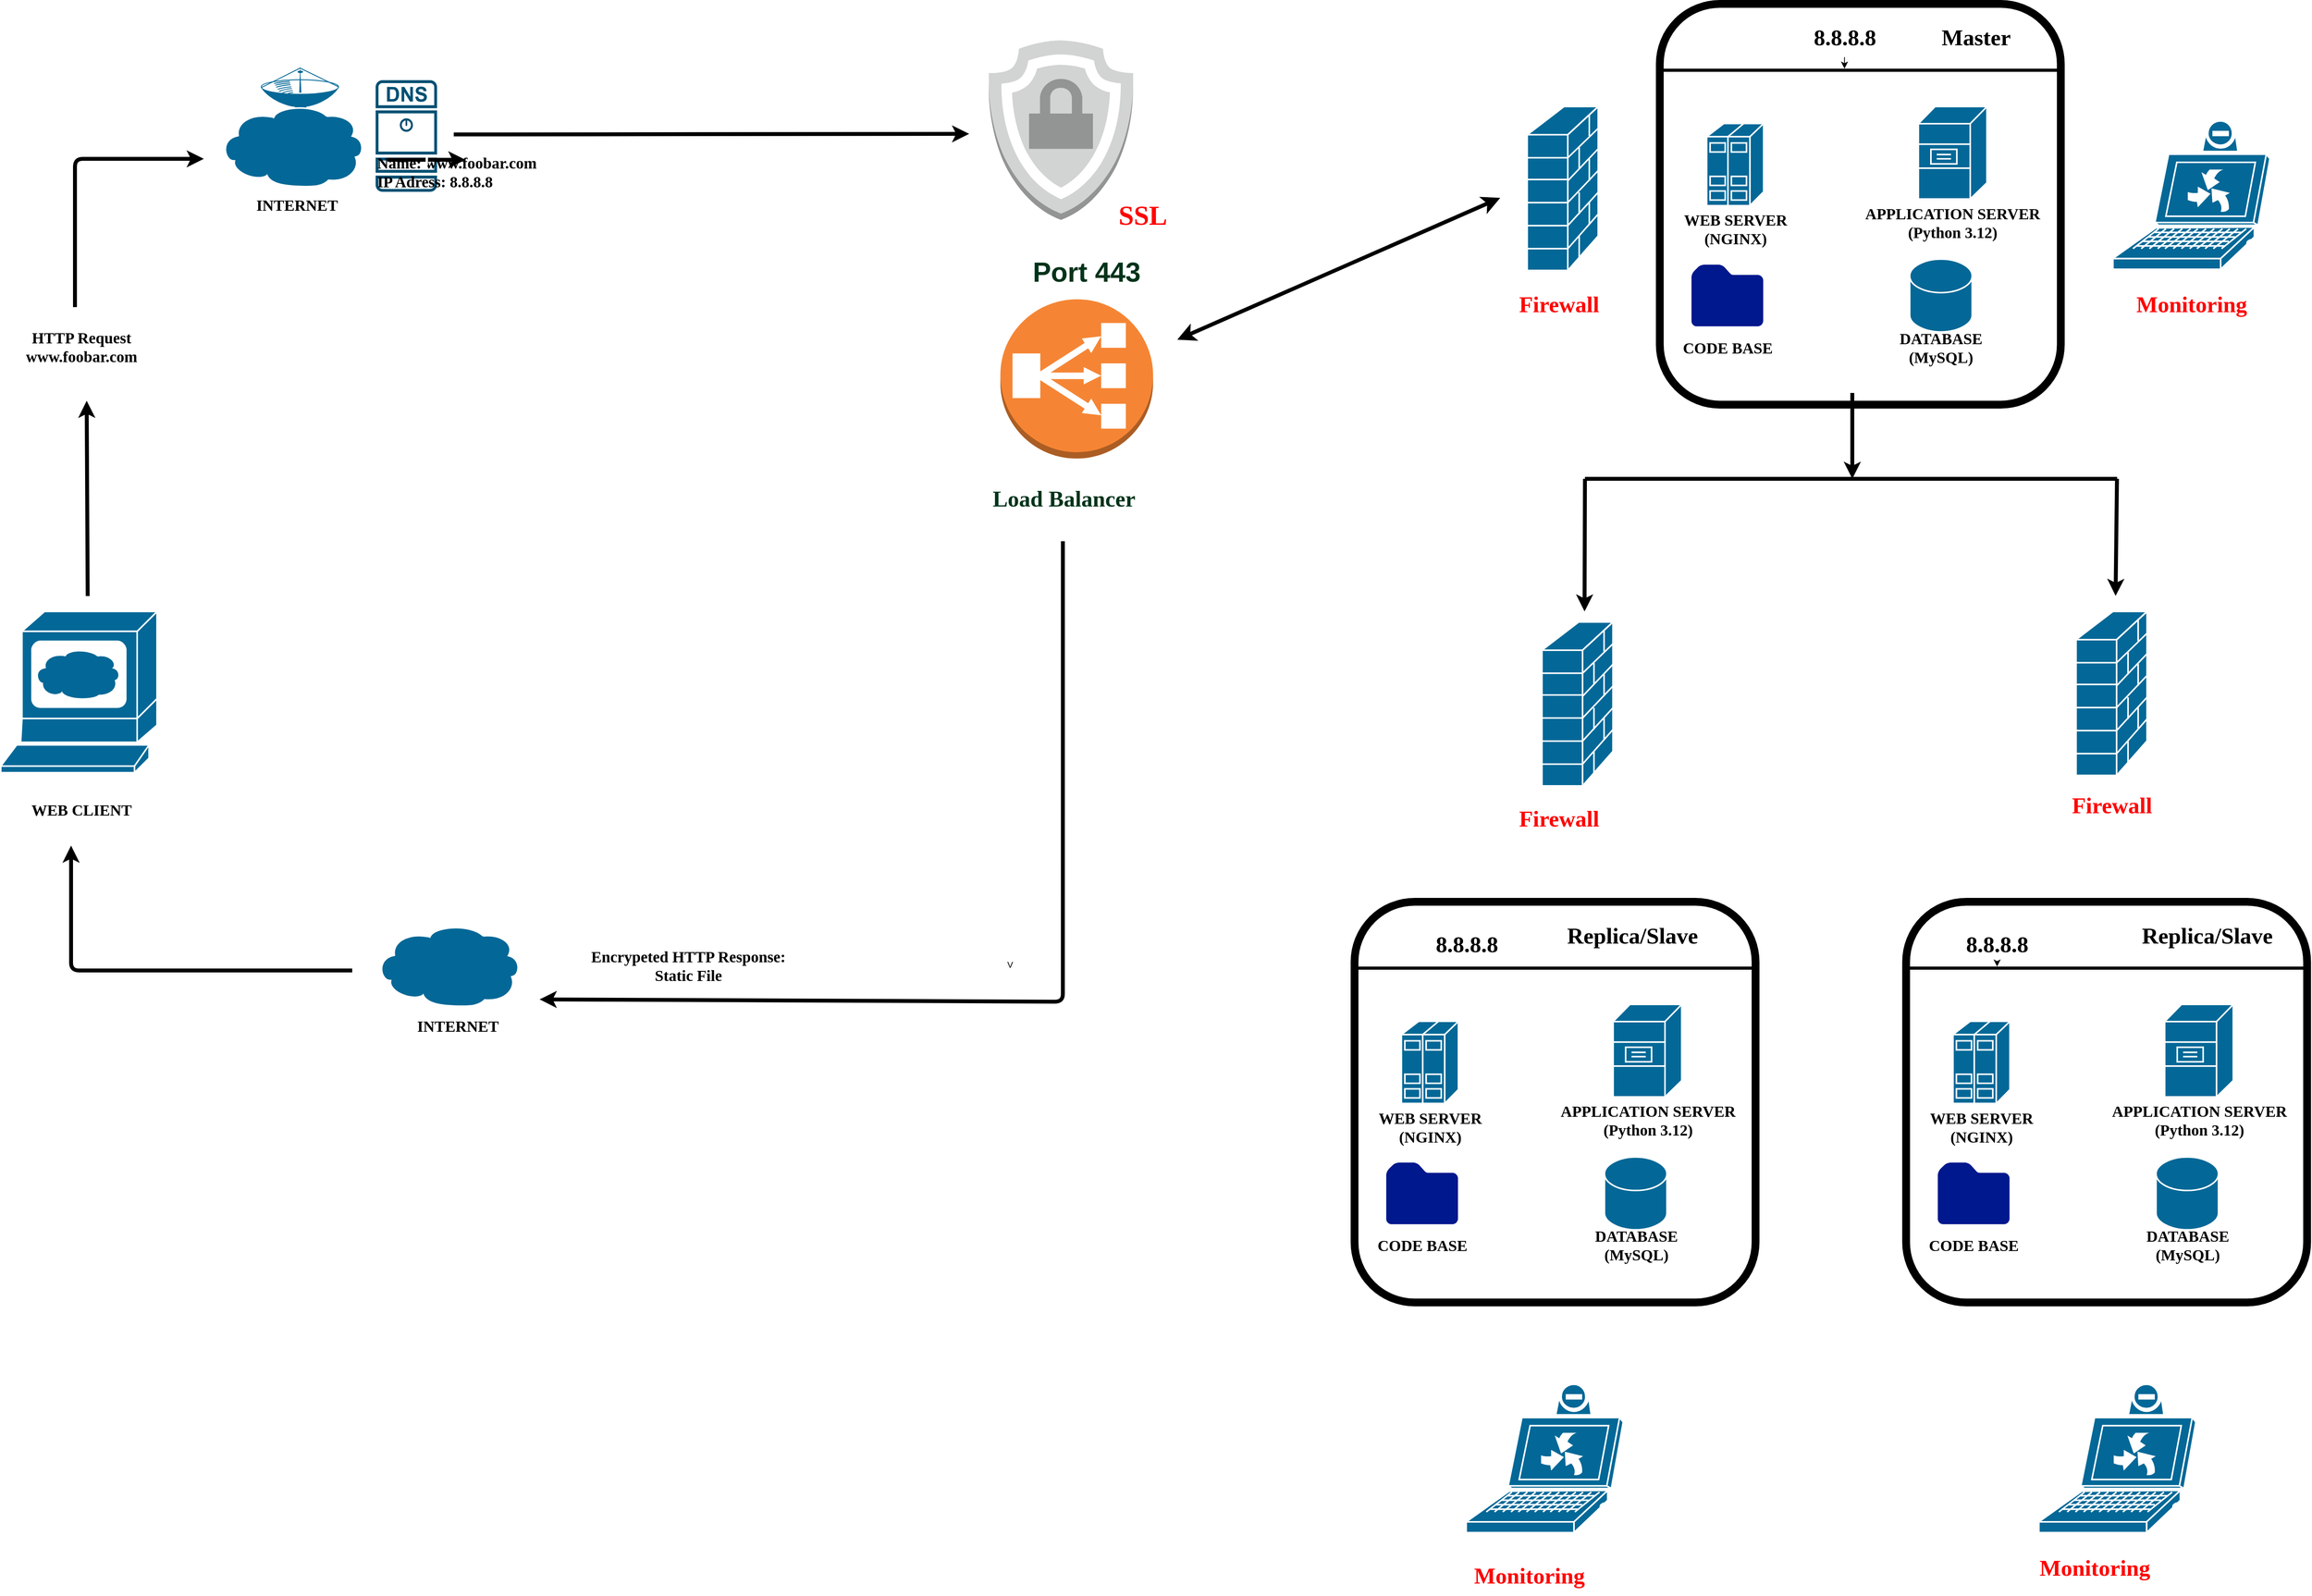 <mxfile>
    <diagram id="pcLMPnf7S4f5gRxfVi-A" name="Page-1">
        <mxGraphModel dx="6210" dy="4288" grid="0" gridSize="10" guides="1" tooltips="1" connect="1" arrows="1" fold="1" page="1" pageScale="1" pageWidth="3000" pageHeight="3000" math="0" shadow="0">
            <root>
                <mxCell id="0"/>
                <mxCell id="1" parent="0"/>
                <mxCell id="2" value="" style="whiteSpace=wrap;html=1;aspect=fixed;strokeWidth=10;fontFamily=Tahoma;fontSize=20;fillColor=none;rounded=1;" vertex="1" parent="1">
                    <mxGeometry x="2069.77" y="171.46" width="513.47" height="513.47" as="geometry"/>
                </mxCell>
                <mxCell id="3" value="" style="shape=mxgraph.cisco.computers_and_peripherals.web_browser;html=1;pointerEvents=1;dashed=0;fillColor=#036897;strokeColor=#ffffff;strokeWidth=2;verticalLabelPosition=bottom;verticalAlign=top;align=center;outlineConnect=0;rounded=1;" vertex="1" parent="1">
                    <mxGeometry x="-370" y="-200.47" width="200.07" height="206.53" as="geometry"/>
                </mxCell>
                <mxCell id="4" value="" style="shape=mxgraph.cisco.servers.file_server;html=1;pointerEvents=1;dashed=0;fillColor=#036897;strokeColor=#ffffff;strokeWidth=2;verticalLabelPosition=bottom;verticalAlign=top;align=center;outlineConnect=0;rounded=1;" vertex="1" parent="1">
                    <mxGeometry x="2400.86" y="302.99" width="87.83" height="118.47" as="geometry"/>
                </mxCell>
                <mxCell id="5" value="" style="shape=mxgraph.cisco.storage.relational_database;html=1;pointerEvents=1;dashed=0;fillColor=#036897;strokeColor=#ffffff;strokeWidth=2;verticalLabelPosition=bottom;verticalAlign=top;align=center;outlineConnect=0;fontFamily=Helvetica;fontSize=12;fontColor=default;rounded=1;" vertex="1" parent="1">
                    <mxGeometry x="2389.77" y="498.46" width="80" height="93.33" as="geometry"/>
                </mxCell>
                <mxCell id="6" value="" style="shape=mxgraph.cisco.servers.standard_host;html=1;pointerEvents=1;dashed=0;fillColor=#036897;strokeColor=#ffffff;strokeWidth=2;verticalLabelPosition=bottom;verticalAlign=top;align=center;outlineConnect=0;rounded=1;" vertex="1" parent="1">
                    <mxGeometry x="2129.77" y="324.67" width="73" height="105.26" as="geometry"/>
                </mxCell>
                <mxCell id="7" value="" style="shape=mxgraph.cisco.wireless.ground_terminal;html=1;pointerEvents=1;dashed=0;fillColor=#036897;strokeColor=#ffffff;strokeWidth=2;verticalLabelPosition=bottom;verticalAlign=top;align=center;outlineConnect=0;rounded=1;" vertex="1" parent="1">
                    <mxGeometry x="-36.5" y="-900.47" width="99" height="122" as="geometry"/>
                </mxCell>
                <mxCell id="8" value="" style="shape=mxgraph.cisco.storage.cloud;html=1;pointerEvents=1;dashed=0;fillColor=#036897;strokeColor=#ffffff;strokeWidth=2;verticalLabelPosition=bottom;verticalAlign=top;align=center;outlineConnect=0;rounded=1;" vertex="1" parent="1">
                    <mxGeometry x="-90" y="-850.47" width="186" height="106" as="geometry"/>
                </mxCell>
                <mxCell id="9" value="&lt;b&gt;&lt;font style=&quot;font-size: 20px;&quot; face=&quot;Tahoma&quot;&gt;INTERNET&lt;/font&gt;&lt;/b&gt;" style="text;html=1;align=center;verticalAlign=middle;resizable=0;points=[];autosize=1;strokeColor=none;fillColor=none;rounded=1;" vertex="1" parent="1">
                    <mxGeometry x="-56.5" y="-742.26" width="130" height="40" as="geometry"/>
                </mxCell>
                <mxCell id="10" value="&lt;font face=&quot;Tahoma&quot;&gt;&lt;span style=&quot;font-size: 20px;&quot;&gt;&lt;b&gt;WEB CLIENT&lt;/b&gt;&lt;/span&gt;&lt;/font&gt;" style="text;html=1;align=center;verticalAlign=middle;resizable=0;points=[];autosize=1;rounded=1;" vertex="1" parent="1">
                    <mxGeometry x="-341.72" y="33.2" width="150" height="40" as="geometry"/>
                </mxCell>
                <mxCell id="11" value="&lt;b&gt;&lt;font style=&quot;font-size: 20px;&quot; face=&quot;Tahoma&quot;&gt;WEB SERVER&lt;br&gt;(NGINX)&lt;br&gt;&lt;/font&gt;&lt;/b&gt;" style="text;html=1;align=center;verticalAlign=middle;resizable=0;points=[];autosize=1;strokeColor=none;fillColor=none;rounded=1;" vertex="1" parent="1">
                    <mxGeometry x="2086.27" y="429.93" width="160" height="60" as="geometry"/>
                </mxCell>
                <mxCell id="12" value="&lt;font face=&quot;Tahoma&quot;&gt;&lt;span style=&quot;font-size: 20px;&quot;&gt;&lt;b&gt;DATABASE&lt;br&gt;(MySQL)&lt;br&gt;&lt;/b&gt;&lt;/span&gt;&lt;/font&gt;" style="text;html=1;align=center;verticalAlign=middle;resizable=0;points=[];autosize=1;strokeColor=none;fillColor=none;rounded=1;" vertex="1" parent="1">
                    <mxGeometry x="2364.77" y="581.46" width="130" height="60" as="geometry"/>
                </mxCell>
                <mxCell id="13" value="&lt;b&gt;&lt;font style=&quot;font-size: 20px;&quot; face=&quot;Tahoma&quot;&gt;APPLICATION SERVER&lt;br&gt;(Python 3.12)&lt;br&gt;&lt;/font&gt;&lt;/b&gt;" style="text;html=1;align=center;verticalAlign=middle;resizable=0;points=[];autosize=1;strokeColor=none;fillColor=none;rounded=1;" vertex="1" parent="1">
                    <mxGeometry x="2319.77" y="421.46" width="250" height="60" as="geometry"/>
                </mxCell>
                <mxCell id="14" value="&lt;b&gt;&lt;font style=&quot;font-size: 20px;&quot; face=&quot;Tahoma&quot;&gt;CODE BASE&lt;/font&gt;&lt;/b&gt;" style="text;html=1;align=center;verticalAlign=middle;resizable=0;points=[];autosize=1;strokeColor=none;fillColor=none;rounded=1;" vertex="1" parent="1">
                    <mxGeometry x="2086.27" y="591.46" width="140" height="40" as="geometry"/>
                </mxCell>
                <mxCell id="15" value="" style="line;strokeWidth=4;direction=west;html=1;perimeter=backbonePerimeter;points=[];outlineConnect=0;fontFamily=Tahoma;fontSize=20;fillColor=none;rotation=0;rounded=1;" vertex="1" parent="1">
                    <mxGeometry x="2069.77" y="251.46" width="510" height="10" as="geometry"/>
                </mxCell>
                <mxCell id="16" value="" style="points=[[0.015,0.015,0],[0.985,0.015,0],[0.985,0.985,0],[0.015,0.985,0],[0.25,0,0],[0.5,0,0],[0.75,0,0],[1,0.25,0],[1,0.5,0],[1,0.75,0],[0.75,1,0],[0.5,1,0],[0.25,1,0],[0,0.75,0],[0,0.5,0],[0,0.25,0]];verticalLabelPosition=bottom;html=1;verticalAlign=top;aspect=fixed;align=center;pointerEvents=1;shape=mxgraph.cisco19.dns_server;fillColor=#005073;strokeColor=none;strokeWidth=10;fontFamily=Tahoma;fontSize=20;rounded=1;" vertex="1" parent="1">
                    <mxGeometry x="110" y="-881.21" width="78.65" height="143" as="geometry"/>
                </mxCell>
                <mxCell id="17" value="" style="aspect=fixed;pointerEvents=1;shadow=0;dashed=0;html=1;strokeColor=none;labelPosition=center;verticalLabelPosition=bottom;verticalAlign=top;align=center;fillColor=#00188D;shape=mxgraph.mscae.enterprise.folder;strokeWidth=10;fontFamily=Tahoma;fontSize=20;rounded=1;" vertex="1" parent="1">
                    <mxGeometry x="2110.34" y="505.63" width="91.86" height="79" as="geometry"/>
                </mxCell>
                <mxCell id="18" value="" style="edgeStyle=none;html=1;" edge="1" parent="1" source="19" target="15">
                    <mxGeometry relative="1" as="geometry"/>
                </mxCell>
                <mxCell id="19" value="&lt;b&gt;&lt;font style=&quot;font-size: 29px;&quot; face=&quot;Tahoma&quot;&gt;8.8.8.8&lt;/font&gt;&lt;/b&gt;" style="text;html=1;align=center;verticalAlign=middle;resizable=0;points=[];autosize=1;strokeColor=none;fillColor=none;rounded=1;" vertex="1" parent="1">
                    <mxGeometry x="2126.27" y="201.46" width="120" height="50" as="geometry"/>
                </mxCell>
                <mxCell id="20" value="" style="shape=mxgraph.cisco.storage.cloud;pointerEvents=1;dashed=0;fillColor=#036897;strokeColor=#ffffff;strokeWidth=2;verticalLabelPosition=bottom;verticalAlign=top;align=center;outlineConnect=0;rounded=1;" vertex="1" parent="1">
                    <mxGeometry x="110" y="199.73" width="186" height="106" as="geometry"/>
                </mxCell>
                <mxCell id="21" value="&lt;b&gt;&lt;font style=&quot;font-size: 20px;&quot; face=&quot;Tahoma&quot;&gt;HTTP Request&lt;br&gt;www.foobar.com&lt;br&gt;&lt;/font&gt;&lt;/b&gt;" style="text;html=1;align=center;verticalAlign=middle;resizable=0;points=[];autosize=1;strokeColor=none;fillColor=none;rounded=1;" vertex="1" parent="1">
                    <mxGeometry x="-366.72" y="-570.47" width="200" height="60" as="geometry"/>
                </mxCell>
                <mxCell id="22" value="&lt;b&gt;&lt;font style=&quot;font-size: 20px;&quot; face=&quot;Tahoma&quot;&gt;Encrypeted HTTP Response:&lt;br&gt;Static File&lt;br&gt;&lt;/font&gt;&lt;/b&gt;" style="text;html=1;align=center;verticalAlign=middle;resizable=0;points=[];autosize=1;strokeColor=none;fillColor=none;rounded=1;" vertex="1" parent="1">
                    <mxGeometry x="355" y="222.73" width="310" height="60" as="geometry"/>
                </mxCell>
                <mxCell id="23" value="&lt;b&gt;&lt;font style=&quot;font-size: 20px;&quot; face=&quot;Tahoma&quot;&gt;Name: www.foobar.com&lt;br&gt;IP Adress: 8.8.8.8&lt;br&gt;&lt;/font&gt;&lt;/b&gt;" style="text;html=1;align=left;verticalAlign=middle;resizable=0;points=[];autosize=1;strokeColor=none;fillColor=none;rounded=1;" vertex="1" parent="1">
                    <mxGeometry x="110" y="-793.94" width="270" height="60" as="geometry"/>
                </mxCell>
                <mxCell id="24" value="&lt;b&gt;&lt;font style=&quot;font-size: 20px;&quot; face=&quot;Tahoma&quot;&gt;INTERNET&lt;/font&gt;&lt;/b&gt;" style="text;html=1;align=center;verticalAlign=middle;resizable=0;points=[];autosize=1;strokeColor=none;fillColor=none;rounded=1;" vertex="1" parent="1">
                    <mxGeometry x="150" y="309.73" width="130" height="40" as="geometry"/>
                </mxCell>
                <mxCell id="25" value="" style="whiteSpace=wrap;html=1;aspect=fixed;strokeWidth=10;fontFamily=Tahoma;fontSize=20;fillColor=none;rounded=1;" vertex="1" parent="1">
                    <mxGeometry x="1363.5" y="171.46" width="513.47" height="513.47" as="geometry"/>
                </mxCell>
                <mxCell id="26" value="" style="shape=mxgraph.cisco.servers.file_server;html=1;pointerEvents=1;dashed=0;fillColor=#036897;strokeColor=#ffffff;strokeWidth=2;verticalLabelPosition=bottom;verticalAlign=top;align=center;outlineConnect=0;rounded=1;" vertex="1" parent="1">
                    <mxGeometry x="1694.59" y="302.99" width="87.83" height="118.47" as="geometry"/>
                </mxCell>
                <mxCell id="27" value="" style="shape=mxgraph.cisco.storage.relational_database;html=1;pointerEvents=1;dashed=0;fillColor=#036897;strokeColor=#ffffff;strokeWidth=2;verticalLabelPosition=bottom;verticalAlign=top;align=center;outlineConnect=0;fontFamily=Helvetica;fontSize=12;fontColor=default;rounded=1;" vertex="1" parent="1">
                    <mxGeometry x="1683.5" y="498.46" width="80" height="93.33" as="geometry"/>
                </mxCell>
                <mxCell id="28" value="" style="shape=mxgraph.cisco.servers.standard_host;html=1;pointerEvents=1;dashed=0;fillColor=#036897;strokeColor=#ffffff;strokeWidth=2;verticalLabelPosition=bottom;verticalAlign=top;align=center;outlineConnect=0;rounded=1;" vertex="1" parent="1">
                    <mxGeometry x="1423.5" y="324.67" width="73" height="105.26" as="geometry"/>
                </mxCell>
                <mxCell id="29" value="&lt;b&gt;&lt;font style=&quot;font-size: 20px;&quot; face=&quot;Tahoma&quot;&gt;WEB SERVER&lt;br&gt;(NGINX)&lt;br&gt;&lt;/font&gt;&lt;/b&gt;" style="text;html=1;align=center;verticalAlign=middle;resizable=0;points=[];autosize=1;strokeColor=none;fillColor=none;rounded=1;" vertex="1" parent="1">
                    <mxGeometry x="1380" y="429.93" width="160" height="60" as="geometry"/>
                </mxCell>
                <mxCell id="30" value="&lt;font face=&quot;Tahoma&quot;&gt;&lt;span style=&quot;font-size: 20px;&quot;&gt;&lt;b&gt;DATABASE&lt;br&gt;(MySQL)&lt;br&gt;&lt;/b&gt;&lt;/span&gt;&lt;/font&gt;" style="text;html=1;align=center;verticalAlign=middle;resizable=0;points=[];autosize=1;strokeColor=none;fillColor=none;rounded=1;" vertex="1" parent="1">
                    <mxGeometry x="1658.5" y="581.46" width="130" height="60" as="geometry"/>
                </mxCell>
                <mxCell id="31" value="&lt;b&gt;&lt;font style=&quot;font-size: 20px;&quot; face=&quot;Tahoma&quot;&gt;APPLICATION SERVER&lt;br&gt;(Python 3.12)&lt;br&gt;&lt;/font&gt;&lt;/b&gt;" style="text;html=1;align=center;verticalAlign=middle;resizable=0;points=[];autosize=1;strokeColor=none;fillColor=none;rounded=1;" vertex="1" parent="1">
                    <mxGeometry x="1613.5" y="421.46" width="250" height="60" as="geometry"/>
                </mxCell>
                <mxCell id="32" value="&lt;b&gt;&lt;font style=&quot;font-size: 20px;&quot; face=&quot;Tahoma&quot;&gt;CODE BASE&lt;/font&gt;&lt;/b&gt;" style="text;html=1;align=center;verticalAlign=middle;resizable=0;points=[];autosize=1;strokeColor=none;fillColor=none;rounded=1;" vertex="1" parent="1">
                    <mxGeometry x="1380" y="591.46" width="140" height="40" as="geometry"/>
                </mxCell>
                <mxCell id="33" value="" style="line;strokeWidth=4;direction=west;html=1;perimeter=backbonePerimeter;points=[];outlineConnect=0;fontFamily=Tahoma;fontSize=20;fillColor=none;rotation=0;rounded=1;" vertex="1" parent="1">
                    <mxGeometry x="1363.5" y="251.46" width="510" height="10" as="geometry"/>
                </mxCell>
                <mxCell id="34" value="" style="aspect=fixed;pointerEvents=1;shadow=0;dashed=0;html=1;strokeColor=none;labelPosition=center;verticalLabelPosition=bottom;verticalAlign=top;align=center;fillColor=#00188D;shape=mxgraph.mscae.enterprise.folder;strokeWidth=10;fontFamily=Tahoma;fontSize=20;rounded=1;" vertex="1" parent="1">
                    <mxGeometry x="1404.07" y="505.63" width="91.86" height="79" as="geometry"/>
                </mxCell>
                <mxCell id="35" value="&lt;b&gt;&lt;font style=&quot;font-size: 29px;&quot; face=&quot;Tahoma&quot;&gt;8.8.8.8&lt;/font&gt;&lt;/b&gt;" style="text;html=1;align=center;verticalAlign=middle;resizable=0;points=[];autosize=1;strokeColor=none;fillColor=none;rounded=1;" vertex="1" parent="1">
                    <mxGeometry x="1446.5" y="201.46" width="120" height="50" as="geometry"/>
                </mxCell>
                <mxCell id="37" value="&lt;b&gt;&lt;font style=&quot;font-size: 29px;&quot; face=&quot;Tahoma&quot;&gt;Replica/Slave&lt;/font&gt;&lt;/b&gt;" style="text;html=1;align=center;verticalAlign=middle;resizable=0;points=[];autosize=1;strokeColor=none;fillColor=none;rounded=1;" vertex="1" parent="1">
                    <mxGeometry x="1603.5" y="189.73" width="230" height="50" as="geometry"/>
                </mxCell>
                <mxCell id="38" value="" style="outlineConnect=0;dashed=0;verticalLabelPosition=bottom;verticalAlign=top;align=center;html=1;shape=mxgraph.aws3.classic_load_balancer;fillColor=#F58534;gradientColor=none;" vertex="1" parent="1">
                    <mxGeometry x="910" y="-600.47" width="195.5" height="204" as="geometry"/>
                </mxCell>
                <mxCell id="39" value="" style="whiteSpace=wrap;html=1;aspect=fixed;strokeWidth=10;fontFamily=Tahoma;fontSize=20;fillColor=none;rounded=1;" vertex="1" parent="1">
                    <mxGeometry x="1754.36" y="-979" width="513.47" height="513.47" as="geometry"/>
                </mxCell>
                <mxCell id="40" value="" style="shape=mxgraph.cisco.servers.file_server;html=1;pointerEvents=1;dashed=0;fillColor=#036897;strokeColor=#ffffff;strokeWidth=2;verticalLabelPosition=bottom;verticalAlign=top;align=center;outlineConnect=0;rounded=1;" vertex="1" parent="1">
                    <mxGeometry x="2085.45" y="-847.47" width="87.83" height="118.47" as="geometry"/>
                </mxCell>
                <mxCell id="41" value="" style="shape=mxgraph.cisco.storage.relational_database;html=1;pointerEvents=1;dashed=0;fillColor=#036897;strokeColor=#ffffff;strokeWidth=2;verticalLabelPosition=bottom;verticalAlign=top;align=center;outlineConnect=0;fontFamily=Helvetica;fontSize=12;fontColor=default;rounded=1;" vertex="1" parent="1">
                    <mxGeometry x="2074.36" y="-652" width="80" height="93.33" as="geometry"/>
                </mxCell>
                <mxCell id="42" value="" style="shape=mxgraph.cisco.servers.standard_host;html=1;pointerEvents=1;dashed=0;fillColor=#036897;strokeColor=#ffffff;strokeWidth=2;verticalLabelPosition=bottom;verticalAlign=top;align=center;outlineConnect=0;rounded=1;" vertex="1" parent="1">
                    <mxGeometry x="1814.36" y="-825.79" width="73" height="105.26" as="geometry"/>
                </mxCell>
                <mxCell id="43" value="&lt;b&gt;&lt;font style=&quot;font-size: 20px;&quot; face=&quot;Tahoma&quot;&gt;WEB SERVER&lt;br&gt;(NGINX)&lt;br&gt;&lt;/font&gt;&lt;/b&gt;" style="text;html=1;align=center;verticalAlign=middle;resizable=0;points=[];autosize=1;strokeColor=none;fillColor=none;rounded=1;" vertex="1" parent="1">
                    <mxGeometry x="1770.86" y="-720.53" width="160" height="60" as="geometry"/>
                </mxCell>
                <mxCell id="44" value="&lt;font face=&quot;Tahoma&quot;&gt;&lt;span style=&quot;font-size: 20px;&quot;&gt;&lt;b&gt;DATABASE&lt;br&gt;(MySQL)&lt;br&gt;&lt;/b&gt;&lt;/span&gt;&lt;/font&gt;" style="text;html=1;align=center;verticalAlign=middle;resizable=0;points=[];autosize=1;strokeColor=none;fillColor=none;rounded=1;" vertex="1" parent="1">
                    <mxGeometry x="2049.36" y="-569" width="130" height="60" as="geometry"/>
                </mxCell>
                <mxCell id="45" value="&lt;b&gt;&lt;font style=&quot;font-size: 20px;&quot; face=&quot;Tahoma&quot;&gt;APPLICATION SERVER&lt;br&gt;(Python 3.12)&lt;br&gt;&lt;/font&gt;&lt;/b&gt;" style="text;html=1;align=center;verticalAlign=middle;resizable=0;points=[];autosize=1;strokeColor=none;fillColor=none;rounded=1;" vertex="1" parent="1">
                    <mxGeometry x="2004.36" y="-729" width="250" height="60" as="geometry"/>
                </mxCell>
                <mxCell id="46" value="&lt;b&gt;&lt;font style=&quot;font-size: 20px;&quot; face=&quot;Tahoma&quot;&gt;CODE BASE&lt;/font&gt;&lt;/b&gt;" style="text;html=1;align=center;verticalAlign=middle;resizable=0;points=[];autosize=1;strokeColor=none;fillColor=none;rounded=1;" vertex="1" parent="1">
                    <mxGeometry x="1770.86" y="-559" width="140" height="40" as="geometry"/>
                </mxCell>
                <mxCell id="47" value="" style="line;strokeWidth=4;direction=west;html=1;perimeter=backbonePerimeter;points=[];outlineConnect=0;fontFamily=Tahoma;fontSize=20;fillColor=none;rotation=0;rounded=1;" vertex="1" parent="1">
                    <mxGeometry x="1754.36" y="-899" width="510" height="10" as="geometry"/>
                </mxCell>
                <mxCell id="48" value="" style="aspect=fixed;pointerEvents=1;shadow=0;dashed=0;html=1;strokeColor=none;labelPosition=center;verticalLabelPosition=bottom;verticalAlign=top;align=center;fillColor=#00188D;shape=mxgraph.mscae.enterprise.folder;strokeWidth=10;fontFamily=Tahoma;fontSize=20;rounded=1;" vertex="1" parent="1">
                    <mxGeometry x="1794.93" y="-644.83" width="91.86" height="79" as="geometry"/>
                </mxCell>
                <mxCell id="49" value="" style="edgeStyle=none;html=1;" edge="1" parent="1" source="50" target="47">
                    <mxGeometry relative="1" as="geometry"/>
                </mxCell>
                <mxCell id="50" value="&lt;b&gt;&lt;font style=&quot;font-size: 29px;&quot; face=&quot;Tahoma&quot;&gt;8.8.8.8&lt;/font&gt;&lt;/b&gt;" style="text;html=1;align=center;verticalAlign=middle;resizable=0;points=[];autosize=1;strokeColor=none;fillColor=none;rounded=1;" vertex="1" parent="1">
                    <mxGeometry x="1930.86" y="-960.73" width="120" height="50" as="geometry"/>
                </mxCell>
                <mxCell id="51" value="&lt;b&gt;&lt;font style=&quot;font-size: 29px;&quot; face=&quot;Tahoma&quot;&gt;Master&lt;/font&gt;&lt;/b&gt;" style="text;html=1;align=center;verticalAlign=middle;resizable=0;points=[];autosize=1;strokeColor=none;fillColor=none;rounded=1;" vertex="1" parent="1">
                    <mxGeometry x="2099.36" y="-960.73" width="120" height="50" as="geometry"/>
                </mxCell>
                <mxCell id="53" value="" style="shape=mxgraph.cisco.computers_and_peripherals.upc;sketch=0;html=1;pointerEvents=1;dashed=0;fillColor=#036897;strokeColor=#ffffff;strokeWidth=2;verticalLabelPosition=bottom;verticalAlign=top;align=center;outlineConnect=0;" vertex="1" parent="1">
                    <mxGeometry x="1506.5" y="789.73" width="201.05" height="190" as="geometry"/>
                </mxCell>
                <mxCell id="55" value="" style="shape=mxgraph.cisco.computers_and_peripherals.upc;sketch=0;html=1;pointerEvents=1;dashed=0;fillColor=#036897;strokeColor=#ffffff;strokeWidth=2;verticalLabelPosition=bottom;verticalAlign=top;align=center;outlineConnect=0;" vertex="1" parent="1">
                    <mxGeometry x="2239.77" y="789.73" width="201.05" height="190" as="geometry"/>
                </mxCell>
                <mxCell id="56" value="" style="shape=mxgraph.cisco.computers_and_peripherals.upc;sketch=0;html=1;pointerEvents=1;dashed=0;fillColor=#036897;strokeColor=#ffffff;strokeWidth=2;verticalLabelPosition=bottom;verticalAlign=top;align=center;outlineConnect=0;" vertex="1" parent="1">
                    <mxGeometry x="2334.59" y="-829" width="201.05" height="190" as="geometry"/>
                </mxCell>
                <mxCell id="57" value="" style="shape=mxgraph.cisco.security.firewall;sketch=0;html=1;pointerEvents=1;dashed=0;fillColor=#036897;strokeColor=#ffffff;strokeWidth=2;verticalLabelPosition=bottom;verticalAlign=top;align=center;outlineConnect=0;" vertex="1" parent="1">
                    <mxGeometry x="1603.5" y="-187.0" width="90.9" height="210" as="geometry"/>
                </mxCell>
                <mxCell id="60" value="" style="shape=mxgraph.cisco.security.firewall;sketch=0;html=1;pointerEvents=1;dashed=0;fillColor=#036897;strokeColor=#ffffff;strokeWidth=2;verticalLabelPosition=bottom;verticalAlign=top;align=center;outlineConnect=0;" vertex="1" parent="1">
                    <mxGeometry x="1584.59" y="-847.47" width="90.9" height="210" as="geometry"/>
                </mxCell>
                <mxCell id="61" value="" style="shape=mxgraph.cisco.security.firewall;sketch=0;html=1;pointerEvents=1;dashed=0;fillColor=#036897;strokeColor=#ffffff;strokeWidth=2;verticalLabelPosition=bottom;verticalAlign=top;align=center;outlineConnect=0;" vertex="1" parent="1">
                    <mxGeometry x="2287.37" y="-200.47" width="90.9" height="210" as="geometry"/>
                </mxCell>
                <mxCell id="63" value="&lt;b&gt;&lt;font color=&quot;#ff0000&quot; style=&quot;font-size: 29px;&quot; face=&quot;Tahoma&quot;&gt;Firewall&lt;/font&gt;&lt;/b&gt;" style="text;html=1;align=center;verticalAlign=middle;resizable=0;points=[];autosize=1;strokeColor=none;fillColor=none;rounded=1;" vertex="1" parent="1">
                    <mxGeometry x="1554.59" y="39.53" width="140" height="50" as="geometry"/>
                </mxCell>
                <mxCell id="64" value="&lt;b&gt;&lt;font color=&quot;#ff0000&quot; style=&quot;font-size: 29px;&quot; face=&quot;Tahoma&quot;&gt;Firewall&lt;/font&gt;&lt;/b&gt;" style="text;html=1;align=center;verticalAlign=middle;resizable=0;points=[];autosize=1;strokeColor=none;fillColor=none;rounded=1;" vertex="1" parent="1">
                    <mxGeometry x="1554.59" y="-619" width="140" height="50" as="geometry"/>
                </mxCell>
                <mxCell id="65" value="&lt;b&gt;&lt;font color=&quot;#ff0000&quot; style=&quot;font-size: 29px;&quot; face=&quot;Tahoma&quot;&gt;Firewall&lt;/font&gt;&lt;/b&gt;" style="text;html=1;align=center;verticalAlign=middle;resizable=0;points=[];autosize=1;strokeColor=none;fillColor=none;rounded=1;" vertex="1" parent="1">
                    <mxGeometry x="2262.82" y="23" width="140" height="50" as="geometry"/>
                </mxCell>
                <mxCell id="66" value="&lt;b&gt;&lt;font style=&quot;font-size: 29px;&quot; face=&quot;Tahoma&quot;&gt;Load Balancer&lt;/font&gt;&lt;/b&gt;" style="text;html=1;align=center;verticalAlign=middle;resizable=0;points=[];autosize=1;strokeColor=none;fillColor=none;rounded=1;fontColor=#00331A;" vertex="1" parent="1">
                    <mxGeometry x="875.5" y="-370.47" width="230" height="50" as="geometry"/>
                </mxCell>
                <mxCell id="67" value="&lt;b&gt;&lt;font color=&quot;#ff0000&quot; style=&quot;font-size: 29px;&quot; face=&quot;Tahoma&quot;&gt;Monitoring&lt;/font&gt;&lt;/b&gt;" style="text;html=1;align=center;verticalAlign=middle;resizable=0;points=[];autosize=1;strokeColor=none;fillColor=none;rounded=1;" vertex="1" parent="1">
                    <mxGeometry x="2345.11" y="-619" width="180" height="50" as="geometry"/>
                </mxCell>
                <mxCell id="68" value="&lt;b&gt;&lt;font color=&quot;#ff0000&quot; style=&quot;font-size: 29px;&quot; face=&quot;Tahoma&quot;&gt;Monitoring&lt;/font&gt;&lt;/b&gt;" style="text;html=1;align=center;verticalAlign=middle;resizable=0;points=[];autosize=1;strokeColor=none;fillColor=none;rounded=1;" vertex="1" parent="1">
                    <mxGeometry x="2220.86" y="999.53" width="180" height="50" as="geometry"/>
                </mxCell>
                <mxCell id="69" value="&lt;b&gt;&lt;font color=&quot;#ff0000&quot; style=&quot;font-size: 29px;&quot; face=&quot;Tahoma&quot;&gt;Monitoring&lt;/font&gt;&lt;/b&gt;" style="text;html=1;align=center;verticalAlign=middle;resizable=0;points=[];autosize=1;strokeColor=none;fillColor=none;rounded=1;" vertex="1" parent="1">
                    <mxGeometry x="1496.5" y="1009.53" width="180" height="50" as="geometry"/>
                </mxCell>
                <mxCell id="70" value="" style="outlineConnect=0;dashed=0;verticalLabelPosition=bottom;verticalAlign=top;align=center;html=1;shape=mxgraph.aws3.ssl_padlock;fillColor=#D2D3D3;gradientColor=none;fontColor=#00331A;" vertex="1" parent="1">
                    <mxGeometry x="894.23" y="-932.26" width="185.77" height="230" as="geometry"/>
                </mxCell>
                <mxCell id="71" value="&lt;b&gt;&lt;font color=&quot;#ff0000&quot; style=&quot;font-size: 35px;&quot; face=&quot;Tahoma&quot;&gt;SSL&lt;/font&gt;&lt;/b&gt;" style="text;html=1;align=center;verticalAlign=middle;resizable=0;points=[];autosize=1;strokeColor=none;fillColor=none;rounded=1;" vertex="1" parent="1">
                    <mxGeometry x="1046.5" y="-738.21" width="90" height="60" as="geometry"/>
                </mxCell>
                <mxCell id="74" value="Port 443" style="text;html=1;align=center;verticalAlign=middle;resizable=0;points=[];autosize=1;strokeColor=none;fillColor=none;fontSize=35;fontColor=#00331A;fontStyle=1" vertex="1" parent="1">
                    <mxGeometry x="940" y="-666.3" width="160" height="60" as="geometry"/>
                </mxCell>
                <mxCell id="75" value="&lt;b&gt;&lt;font style=&quot;font-size: 29px;&quot; face=&quot;Tahoma&quot;&gt;Replica/Slave&lt;/font&gt;&lt;/b&gt;" style="text;html=1;align=center;verticalAlign=middle;resizable=0;points=[];autosize=1;strokeColor=none;fillColor=none;rounded=1;" vertex="1" parent="1">
                    <mxGeometry x="2339.77" y="189.73" width="230" height="50" as="geometry"/>
                </mxCell>
                <mxCell id="76" value="" style="edgeStyle=none;orthogonalLoop=1;jettySize=auto;html=1;strokeWidth=5;entryX=0.4;entryY=1.167;entryDx=0;entryDy=0;entryPerimeter=0;" edge="1" parent="1">
                    <mxGeometry width="100" relative="1" as="geometry">
                        <mxPoint x="-258.72" y="-220.29" as="sourcePoint"/>
                        <mxPoint x="-260" y="-470.47" as="targetPoint"/>
                        <Array as="points"/>
                    </mxGeometry>
                </mxCell>
                <mxCell id="78" value="" style="edgeStyle=none;orthogonalLoop=1;jettySize=auto;html=1;strokeWidth=5;" edge="1" parent="1">
                    <mxGeometry width="100" relative="1" as="geometry">
                        <mxPoint x="-275" y="-590.47" as="sourcePoint"/>
                        <mxPoint x="-110" y="-780.47" as="targetPoint"/>
                        <Array as="points">
                            <mxPoint x="-275" y="-780.47"/>
                        </Array>
                    </mxGeometry>
                </mxCell>
                <mxCell id="79" value="" style="edgeStyle=none;orthogonalLoop=1;jettySize=auto;html=1;strokeWidth=5;" edge="1" parent="1">
                    <mxGeometry width="100" relative="1" as="geometry">
                        <mxPoint x="210" y="-811.71" as="sourcePoint"/>
                        <mxPoint x="870" y="-812.47" as="targetPoint"/>
                        <Array as="points"/>
                    </mxGeometry>
                </mxCell>
                <mxCell id="82" value="" style="edgeStyle=none;orthogonalLoop=1;jettySize=auto;html=1;endArrow=classic;startArrow=classic;endSize=8;startSize=8;strokeWidth=5;fontSize=30;" edge="1" parent="1">
                    <mxGeometry width="100" relative="1" as="geometry">
                        <mxPoint x="1136.5" y="-548.74" as="sourcePoint"/>
                        <mxPoint x="1550" y="-730.47" as="targetPoint"/>
                        <Array as="points"/>
                    </mxGeometry>
                </mxCell>
                <mxCell id="84" value="" style="endArrow=classic;html=1;fontSize=35;fontColor=#00331A;strokeWidth=5;" edge="1" parent="1">
                    <mxGeometry width="50" height="50" relative="1" as="geometry">
                        <mxPoint x="2000.86" y="-480.47" as="sourcePoint"/>
                        <mxPoint x="2000.86" y="-370.47" as="targetPoint"/>
                    </mxGeometry>
                </mxCell>
                <mxCell id="87" value="" style="endArrow=none;html=1;fontSize=35;fontColor=#00331A;strokeWidth=5;" edge="1" parent="1">
                    <mxGeometry width="50" height="50" relative="1" as="geometry">
                        <mxPoint x="1658.5" y="-370.47" as="sourcePoint"/>
                        <mxPoint x="2340" y="-370.47" as="targetPoint"/>
                    </mxGeometry>
                </mxCell>
                <mxCell id="88" value="&amp;nbsp;" style="edgeStyle=none;orthogonalLoop=1;jettySize=auto;html=1;strokeWidth=5;" edge="1" parent="1">
                    <mxGeometry width="100" relative="1" as="geometry">
                        <mxPoint x="125" y="-779.26" as="sourcePoint"/>
                        <mxPoint x="225" y="-779.26" as="targetPoint"/>
                        <Array as="points"/>
                    </mxGeometry>
                </mxCell>
                <mxCell id="89" value="" style="endArrow=classic;html=1;fontSize=35;fontColor=#00331A;strokeWidth=5;" edge="1" parent="1">
                    <mxGeometry width="50" height="50" relative="1" as="geometry">
                        <mxPoint x="2339.77" y="-370.47" as="sourcePoint"/>
                        <mxPoint x="2338" y="-220.47" as="targetPoint"/>
                    </mxGeometry>
                </mxCell>
                <mxCell id="90" value="" style="endArrow=classic;html=1;fontSize=35;fontColor=#00331A;strokeWidth=5;" edge="1" parent="1">
                    <mxGeometry width="50" height="50" relative="1" as="geometry">
                        <mxPoint x="1658.5" y="-370.47" as="sourcePoint"/>
                        <mxPoint x="1658" y="-200.47" as="targetPoint"/>
                    </mxGeometry>
                </mxCell>
                <mxCell id="91" value="V" style="edgeStyle=none;orthogonalLoop=1;jettySize=auto;html=1;strokeWidth=5;exitX=0.498;exitY=1.6;exitDx=0;exitDy=0;exitPerimeter=0;" edge="1" parent="1" source="66">
                    <mxGeometry x="0.047" y="-47" width="100" relative="1" as="geometry">
                        <mxPoint x="860" y="-170.47" as="sourcePoint"/>
                        <mxPoint x="320" y="296.53" as="targetPoint"/>
                        <Array as="points">
                            <mxPoint x="990" y="299.53"/>
                        </Array>
                        <mxPoint x="1" as="offset"/>
                    </mxGeometry>
                </mxCell>
                <mxCell id="92" value="" style="edgeStyle=none;orthogonalLoop=1;jettySize=auto;html=1;strokeWidth=5;" edge="1" parent="1">
                    <mxGeometry width="100" relative="1" as="geometry">
                        <mxPoint x="80" y="259.53" as="sourcePoint"/>
                        <mxPoint x="-280" y="99.53" as="targetPoint"/>
                        <Array as="points">
                            <mxPoint x="-280" y="259.53"/>
                        </Array>
                    </mxGeometry>
                </mxCell>
            </root>
        </mxGraphModel>
    </diagram>
</mxfile>